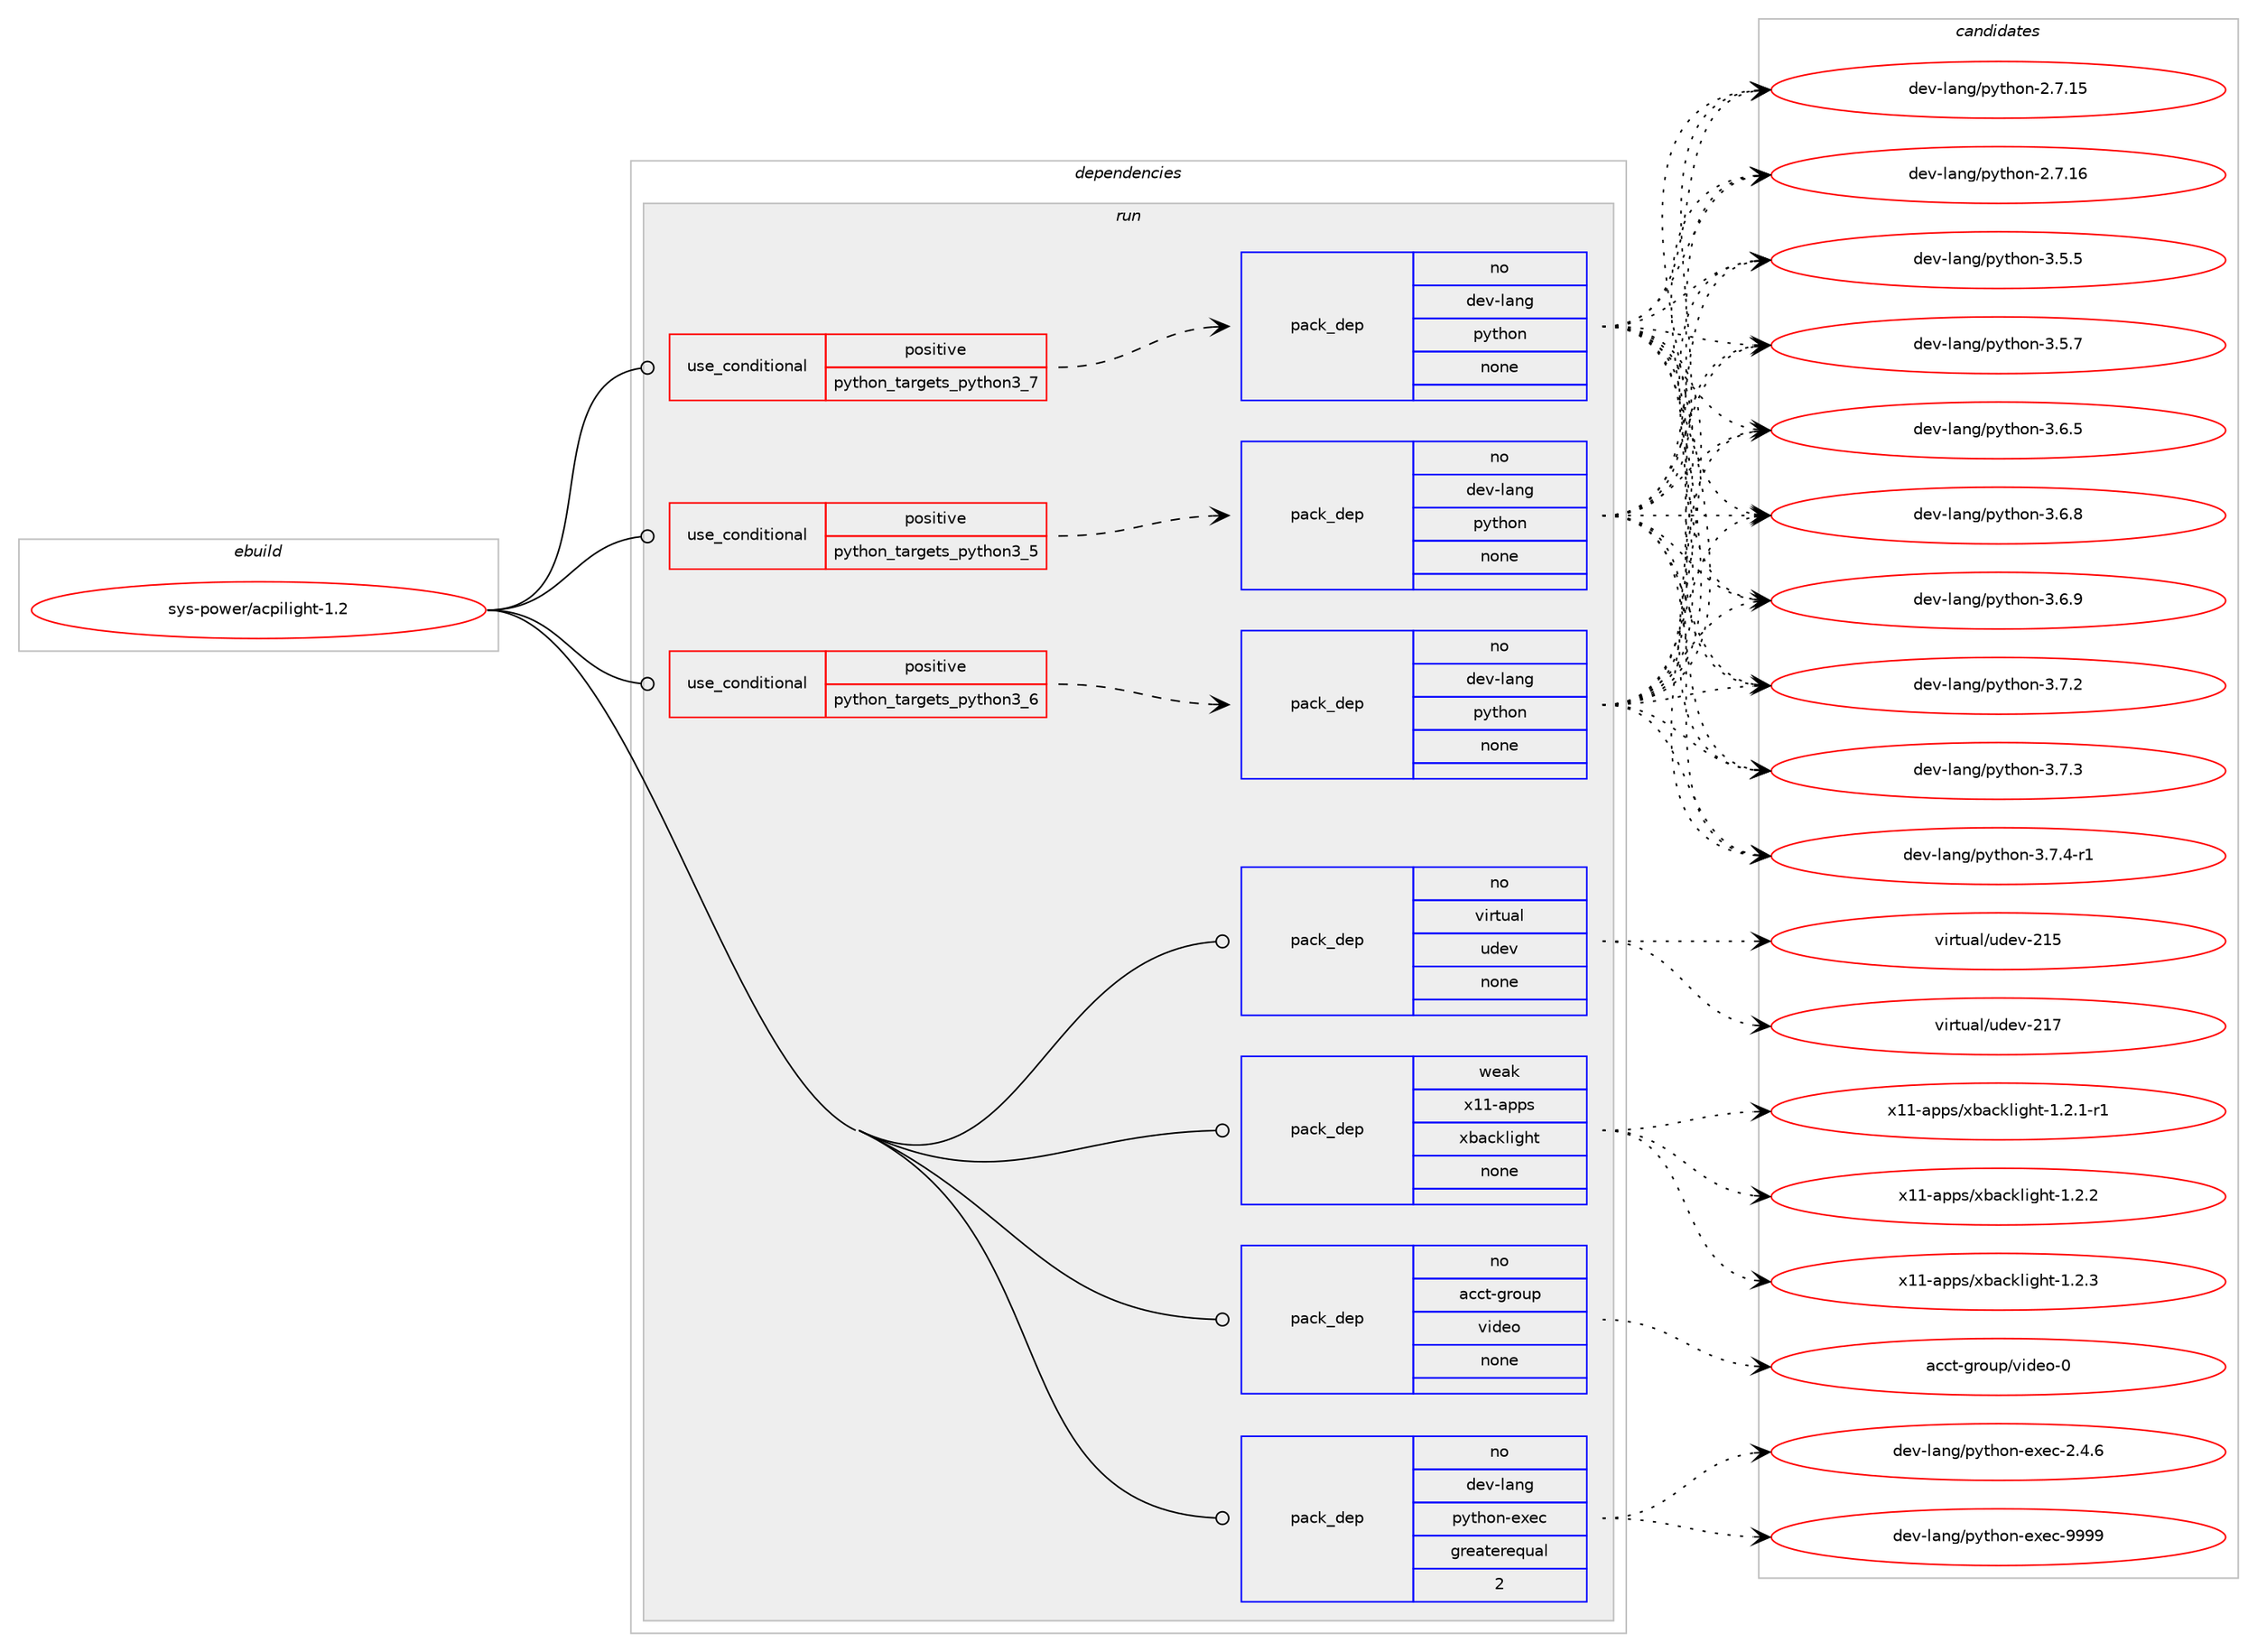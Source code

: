 digraph prolog {

# *************
# Graph options
# *************

newrank=true;
concentrate=true;
compound=true;
graph [rankdir=LR,fontname=Helvetica,fontsize=10,ranksep=1.5];#, ranksep=2.5, nodesep=0.2];
edge  [arrowhead=vee];
node  [fontname=Helvetica,fontsize=10];

# **********
# The ebuild
# **********

subgraph cluster_leftcol {
color=gray;
rank=same;
label=<<i>ebuild</i>>;
id [label="sys-power/acpilight-1.2", color=red, width=4, href="../sys-power/acpilight-1.2.svg"];
}

# ****************
# The dependencies
# ****************

subgraph cluster_midcol {
color=gray;
label=<<i>dependencies</i>>;
subgraph cluster_compile {
fillcolor="#eeeeee";
style=filled;
label=<<i>compile</i>>;
}
subgraph cluster_compileandrun {
fillcolor="#eeeeee";
style=filled;
label=<<i>compile and run</i>>;
}
subgraph cluster_run {
fillcolor="#eeeeee";
style=filled;
label=<<i>run</i>>;
subgraph cond546 {
dependency2220 [label=<<TABLE BORDER="0" CELLBORDER="1" CELLSPACING="0" CELLPADDING="4"><TR><TD ROWSPAN="3" CELLPADDING="10">use_conditional</TD></TR><TR><TD>positive</TD></TR><TR><TD>python_targets_python3_5</TD></TR></TABLE>>, shape=none, color=red];
subgraph pack1645 {
dependency2221 [label=<<TABLE BORDER="0" CELLBORDER="1" CELLSPACING="0" CELLPADDING="4" WIDTH="220"><TR><TD ROWSPAN="6" CELLPADDING="30">pack_dep</TD></TR><TR><TD WIDTH="110">no</TD></TR><TR><TD>dev-lang</TD></TR><TR><TD>python</TD></TR><TR><TD>none</TD></TR><TR><TD></TD></TR></TABLE>>, shape=none, color=blue];
}
dependency2220:e -> dependency2221:w [weight=20,style="dashed",arrowhead="vee"];
}
id:e -> dependency2220:w [weight=20,style="solid",arrowhead="odot"];
subgraph cond547 {
dependency2222 [label=<<TABLE BORDER="0" CELLBORDER="1" CELLSPACING="0" CELLPADDING="4"><TR><TD ROWSPAN="3" CELLPADDING="10">use_conditional</TD></TR><TR><TD>positive</TD></TR><TR><TD>python_targets_python3_6</TD></TR></TABLE>>, shape=none, color=red];
subgraph pack1646 {
dependency2223 [label=<<TABLE BORDER="0" CELLBORDER="1" CELLSPACING="0" CELLPADDING="4" WIDTH="220"><TR><TD ROWSPAN="6" CELLPADDING="30">pack_dep</TD></TR><TR><TD WIDTH="110">no</TD></TR><TR><TD>dev-lang</TD></TR><TR><TD>python</TD></TR><TR><TD>none</TD></TR><TR><TD></TD></TR></TABLE>>, shape=none, color=blue];
}
dependency2222:e -> dependency2223:w [weight=20,style="dashed",arrowhead="vee"];
}
id:e -> dependency2222:w [weight=20,style="solid",arrowhead="odot"];
subgraph cond548 {
dependency2224 [label=<<TABLE BORDER="0" CELLBORDER="1" CELLSPACING="0" CELLPADDING="4"><TR><TD ROWSPAN="3" CELLPADDING="10">use_conditional</TD></TR><TR><TD>positive</TD></TR><TR><TD>python_targets_python3_7</TD></TR></TABLE>>, shape=none, color=red];
subgraph pack1647 {
dependency2225 [label=<<TABLE BORDER="0" CELLBORDER="1" CELLSPACING="0" CELLPADDING="4" WIDTH="220"><TR><TD ROWSPAN="6" CELLPADDING="30">pack_dep</TD></TR><TR><TD WIDTH="110">no</TD></TR><TR><TD>dev-lang</TD></TR><TR><TD>python</TD></TR><TR><TD>none</TD></TR><TR><TD></TD></TR></TABLE>>, shape=none, color=blue];
}
dependency2224:e -> dependency2225:w [weight=20,style="dashed",arrowhead="vee"];
}
id:e -> dependency2224:w [weight=20,style="solid",arrowhead="odot"];
subgraph pack1648 {
dependency2226 [label=<<TABLE BORDER="0" CELLBORDER="1" CELLSPACING="0" CELLPADDING="4" WIDTH="220"><TR><TD ROWSPAN="6" CELLPADDING="30">pack_dep</TD></TR><TR><TD WIDTH="110">no</TD></TR><TR><TD>acct-group</TD></TR><TR><TD>video</TD></TR><TR><TD>none</TD></TR><TR><TD></TD></TR></TABLE>>, shape=none, color=blue];
}
id:e -> dependency2226:w [weight=20,style="solid",arrowhead="odot"];
subgraph pack1649 {
dependency2227 [label=<<TABLE BORDER="0" CELLBORDER="1" CELLSPACING="0" CELLPADDING="4" WIDTH="220"><TR><TD ROWSPAN="6" CELLPADDING="30">pack_dep</TD></TR><TR><TD WIDTH="110">no</TD></TR><TR><TD>dev-lang</TD></TR><TR><TD>python-exec</TD></TR><TR><TD>greaterequal</TD></TR><TR><TD>2</TD></TR></TABLE>>, shape=none, color=blue];
}
id:e -> dependency2227:w [weight=20,style="solid",arrowhead="odot"];
subgraph pack1650 {
dependency2228 [label=<<TABLE BORDER="0" CELLBORDER="1" CELLSPACING="0" CELLPADDING="4" WIDTH="220"><TR><TD ROWSPAN="6" CELLPADDING="30">pack_dep</TD></TR><TR><TD WIDTH="110">no</TD></TR><TR><TD>virtual</TD></TR><TR><TD>udev</TD></TR><TR><TD>none</TD></TR><TR><TD></TD></TR></TABLE>>, shape=none, color=blue];
}
id:e -> dependency2228:w [weight=20,style="solid",arrowhead="odot"];
subgraph pack1651 {
dependency2229 [label=<<TABLE BORDER="0" CELLBORDER="1" CELLSPACING="0" CELLPADDING="4" WIDTH="220"><TR><TD ROWSPAN="6" CELLPADDING="30">pack_dep</TD></TR><TR><TD WIDTH="110">weak</TD></TR><TR><TD>x11-apps</TD></TR><TR><TD>xbacklight</TD></TR><TR><TD>none</TD></TR><TR><TD></TD></TR></TABLE>>, shape=none, color=blue];
}
id:e -> dependency2229:w [weight=20,style="solid",arrowhead="odot"];
}
}

# **************
# The candidates
# **************

subgraph cluster_choices {
rank=same;
color=gray;
label=<<i>candidates</i>>;

subgraph choice1645 {
color=black;
nodesep=1;
choice10010111845108971101034711212111610411111045504655464953 [label="dev-lang/python-2.7.15", color=red, width=4,href="../dev-lang/python-2.7.15.svg"];
choice10010111845108971101034711212111610411111045504655464954 [label="dev-lang/python-2.7.16", color=red, width=4,href="../dev-lang/python-2.7.16.svg"];
choice100101118451089711010347112121116104111110455146534653 [label="dev-lang/python-3.5.5", color=red, width=4,href="../dev-lang/python-3.5.5.svg"];
choice100101118451089711010347112121116104111110455146534655 [label="dev-lang/python-3.5.7", color=red, width=4,href="../dev-lang/python-3.5.7.svg"];
choice100101118451089711010347112121116104111110455146544653 [label="dev-lang/python-3.6.5", color=red, width=4,href="../dev-lang/python-3.6.5.svg"];
choice100101118451089711010347112121116104111110455146544656 [label="dev-lang/python-3.6.8", color=red, width=4,href="../dev-lang/python-3.6.8.svg"];
choice100101118451089711010347112121116104111110455146544657 [label="dev-lang/python-3.6.9", color=red, width=4,href="../dev-lang/python-3.6.9.svg"];
choice100101118451089711010347112121116104111110455146554650 [label="dev-lang/python-3.7.2", color=red, width=4,href="../dev-lang/python-3.7.2.svg"];
choice100101118451089711010347112121116104111110455146554651 [label="dev-lang/python-3.7.3", color=red, width=4,href="../dev-lang/python-3.7.3.svg"];
choice1001011184510897110103471121211161041111104551465546524511449 [label="dev-lang/python-3.7.4-r1", color=red, width=4,href="../dev-lang/python-3.7.4-r1.svg"];
dependency2221:e -> choice10010111845108971101034711212111610411111045504655464953:w [style=dotted,weight="100"];
dependency2221:e -> choice10010111845108971101034711212111610411111045504655464954:w [style=dotted,weight="100"];
dependency2221:e -> choice100101118451089711010347112121116104111110455146534653:w [style=dotted,weight="100"];
dependency2221:e -> choice100101118451089711010347112121116104111110455146534655:w [style=dotted,weight="100"];
dependency2221:e -> choice100101118451089711010347112121116104111110455146544653:w [style=dotted,weight="100"];
dependency2221:e -> choice100101118451089711010347112121116104111110455146544656:w [style=dotted,weight="100"];
dependency2221:e -> choice100101118451089711010347112121116104111110455146544657:w [style=dotted,weight="100"];
dependency2221:e -> choice100101118451089711010347112121116104111110455146554650:w [style=dotted,weight="100"];
dependency2221:e -> choice100101118451089711010347112121116104111110455146554651:w [style=dotted,weight="100"];
dependency2221:e -> choice1001011184510897110103471121211161041111104551465546524511449:w [style=dotted,weight="100"];
}
subgraph choice1646 {
color=black;
nodesep=1;
choice10010111845108971101034711212111610411111045504655464953 [label="dev-lang/python-2.7.15", color=red, width=4,href="../dev-lang/python-2.7.15.svg"];
choice10010111845108971101034711212111610411111045504655464954 [label="dev-lang/python-2.7.16", color=red, width=4,href="../dev-lang/python-2.7.16.svg"];
choice100101118451089711010347112121116104111110455146534653 [label="dev-lang/python-3.5.5", color=red, width=4,href="../dev-lang/python-3.5.5.svg"];
choice100101118451089711010347112121116104111110455146534655 [label="dev-lang/python-3.5.7", color=red, width=4,href="../dev-lang/python-3.5.7.svg"];
choice100101118451089711010347112121116104111110455146544653 [label="dev-lang/python-3.6.5", color=red, width=4,href="../dev-lang/python-3.6.5.svg"];
choice100101118451089711010347112121116104111110455146544656 [label="dev-lang/python-3.6.8", color=red, width=4,href="../dev-lang/python-3.6.8.svg"];
choice100101118451089711010347112121116104111110455146544657 [label="dev-lang/python-3.6.9", color=red, width=4,href="../dev-lang/python-3.6.9.svg"];
choice100101118451089711010347112121116104111110455146554650 [label="dev-lang/python-3.7.2", color=red, width=4,href="../dev-lang/python-3.7.2.svg"];
choice100101118451089711010347112121116104111110455146554651 [label="dev-lang/python-3.7.3", color=red, width=4,href="../dev-lang/python-3.7.3.svg"];
choice1001011184510897110103471121211161041111104551465546524511449 [label="dev-lang/python-3.7.4-r1", color=red, width=4,href="../dev-lang/python-3.7.4-r1.svg"];
dependency2223:e -> choice10010111845108971101034711212111610411111045504655464953:w [style=dotted,weight="100"];
dependency2223:e -> choice10010111845108971101034711212111610411111045504655464954:w [style=dotted,weight="100"];
dependency2223:e -> choice100101118451089711010347112121116104111110455146534653:w [style=dotted,weight="100"];
dependency2223:e -> choice100101118451089711010347112121116104111110455146534655:w [style=dotted,weight="100"];
dependency2223:e -> choice100101118451089711010347112121116104111110455146544653:w [style=dotted,weight="100"];
dependency2223:e -> choice100101118451089711010347112121116104111110455146544656:w [style=dotted,weight="100"];
dependency2223:e -> choice100101118451089711010347112121116104111110455146544657:w [style=dotted,weight="100"];
dependency2223:e -> choice100101118451089711010347112121116104111110455146554650:w [style=dotted,weight="100"];
dependency2223:e -> choice100101118451089711010347112121116104111110455146554651:w [style=dotted,weight="100"];
dependency2223:e -> choice1001011184510897110103471121211161041111104551465546524511449:w [style=dotted,weight="100"];
}
subgraph choice1647 {
color=black;
nodesep=1;
choice10010111845108971101034711212111610411111045504655464953 [label="dev-lang/python-2.7.15", color=red, width=4,href="../dev-lang/python-2.7.15.svg"];
choice10010111845108971101034711212111610411111045504655464954 [label="dev-lang/python-2.7.16", color=red, width=4,href="../dev-lang/python-2.7.16.svg"];
choice100101118451089711010347112121116104111110455146534653 [label="dev-lang/python-3.5.5", color=red, width=4,href="../dev-lang/python-3.5.5.svg"];
choice100101118451089711010347112121116104111110455146534655 [label="dev-lang/python-3.5.7", color=red, width=4,href="../dev-lang/python-3.5.7.svg"];
choice100101118451089711010347112121116104111110455146544653 [label="dev-lang/python-3.6.5", color=red, width=4,href="../dev-lang/python-3.6.5.svg"];
choice100101118451089711010347112121116104111110455146544656 [label="dev-lang/python-3.6.8", color=red, width=4,href="../dev-lang/python-3.6.8.svg"];
choice100101118451089711010347112121116104111110455146544657 [label="dev-lang/python-3.6.9", color=red, width=4,href="../dev-lang/python-3.6.9.svg"];
choice100101118451089711010347112121116104111110455146554650 [label="dev-lang/python-3.7.2", color=red, width=4,href="../dev-lang/python-3.7.2.svg"];
choice100101118451089711010347112121116104111110455146554651 [label="dev-lang/python-3.7.3", color=red, width=4,href="../dev-lang/python-3.7.3.svg"];
choice1001011184510897110103471121211161041111104551465546524511449 [label="dev-lang/python-3.7.4-r1", color=red, width=4,href="../dev-lang/python-3.7.4-r1.svg"];
dependency2225:e -> choice10010111845108971101034711212111610411111045504655464953:w [style=dotted,weight="100"];
dependency2225:e -> choice10010111845108971101034711212111610411111045504655464954:w [style=dotted,weight="100"];
dependency2225:e -> choice100101118451089711010347112121116104111110455146534653:w [style=dotted,weight="100"];
dependency2225:e -> choice100101118451089711010347112121116104111110455146534655:w [style=dotted,weight="100"];
dependency2225:e -> choice100101118451089711010347112121116104111110455146544653:w [style=dotted,weight="100"];
dependency2225:e -> choice100101118451089711010347112121116104111110455146544656:w [style=dotted,weight="100"];
dependency2225:e -> choice100101118451089711010347112121116104111110455146544657:w [style=dotted,weight="100"];
dependency2225:e -> choice100101118451089711010347112121116104111110455146554650:w [style=dotted,weight="100"];
dependency2225:e -> choice100101118451089711010347112121116104111110455146554651:w [style=dotted,weight="100"];
dependency2225:e -> choice1001011184510897110103471121211161041111104551465546524511449:w [style=dotted,weight="100"];
}
subgraph choice1648 {
color=black;
nodesep=1;
choice97999911645103114111117112471181051001011114548 [label="acct-group/video-0", color=red, width=4,href="../acct-group/video-0.svg"];
dependency2226:e -> choice97999911645103114111117112471181051001011114548:w [style=dotted,weight="100"];
}
subgraph choice1649 {
color=black;
nodesep=1;
choice1001011184510897110103471121211161041111104510112010199455046524654 [label="dev-lang/python-exec-2.4.6", color=red, width=4,href="../dev-lang/python-exec-2.4.6.svg"];
choice10010111845108971101034711212111610411111045101120101994557575757 [label="dev-lang/python-exec-9999", color=red, width=4,href="../dev-lang/python-exec-9999.svg"];
dependency2227:e -> choice1001011184510897110103471121211161041111104510112010199455046524654:w [style=dotted,weight="100"];
dependency2227:e -> choice10010111845108971101034711212111610411111045101120101994557575757:w [style=dotted,weight="100"];
}
subgraph choice1650 {
color=black;
nodesep=1;
choice118105114116117971084711710010111845504953 [label="virtual/udev-215", color=red, width=4,href="../virtual/udev-215.svg"];
choice118105114116117971084711710010111845504955 [label="virtual/udev-217", color=red, width=4,href="../virtual/udev-217.svg"];
dependency2228:e -> choice118105114116117971084711710010111845504953:w [style=dotted,weight="100"];
dependency2228:e -> choice118105114116117971084711710010111845504955:w [style=dotted,weight="100"];
}
subgraph choice1651 {
color=black;
nodesep=1;
choice12049494597112112115471209897991071081051031041164549465046494511449 [label="x11-apps/xbacklight-1.2.1-r1", color=red, width=4,href="../x11-apps/xbacklight-1.2.1-r1.svg"];
choice1204949459711211211547120989799107108105103104116454946504650 [label="x11-apps/xbacklight-1.2.2", color=red, width=4,href="../x11-apps/xbacklight-1.2.2.svg"];
choice1204949459711211211547120989799107108105103104116454946504651 [label="x11-apps/xbacklight-1.2.3", color=red, width=4,href="../x11-apps/xbacklight-1.2.3.svg"];
dependency2229:e -> choice12049494597112112115471209897991071081051031041164549465046494511449:w [style=dotted,weight="100"];
dependency2229:e -> choice1204949459711211211547120989799107108105103104116454946504650:w [style=dotted,weight="100"];
dependency2229:e -> choice1204949459711211211547120989799107108105103104116454946504651:w [style=dotted,weight="100"];
}
}

}
